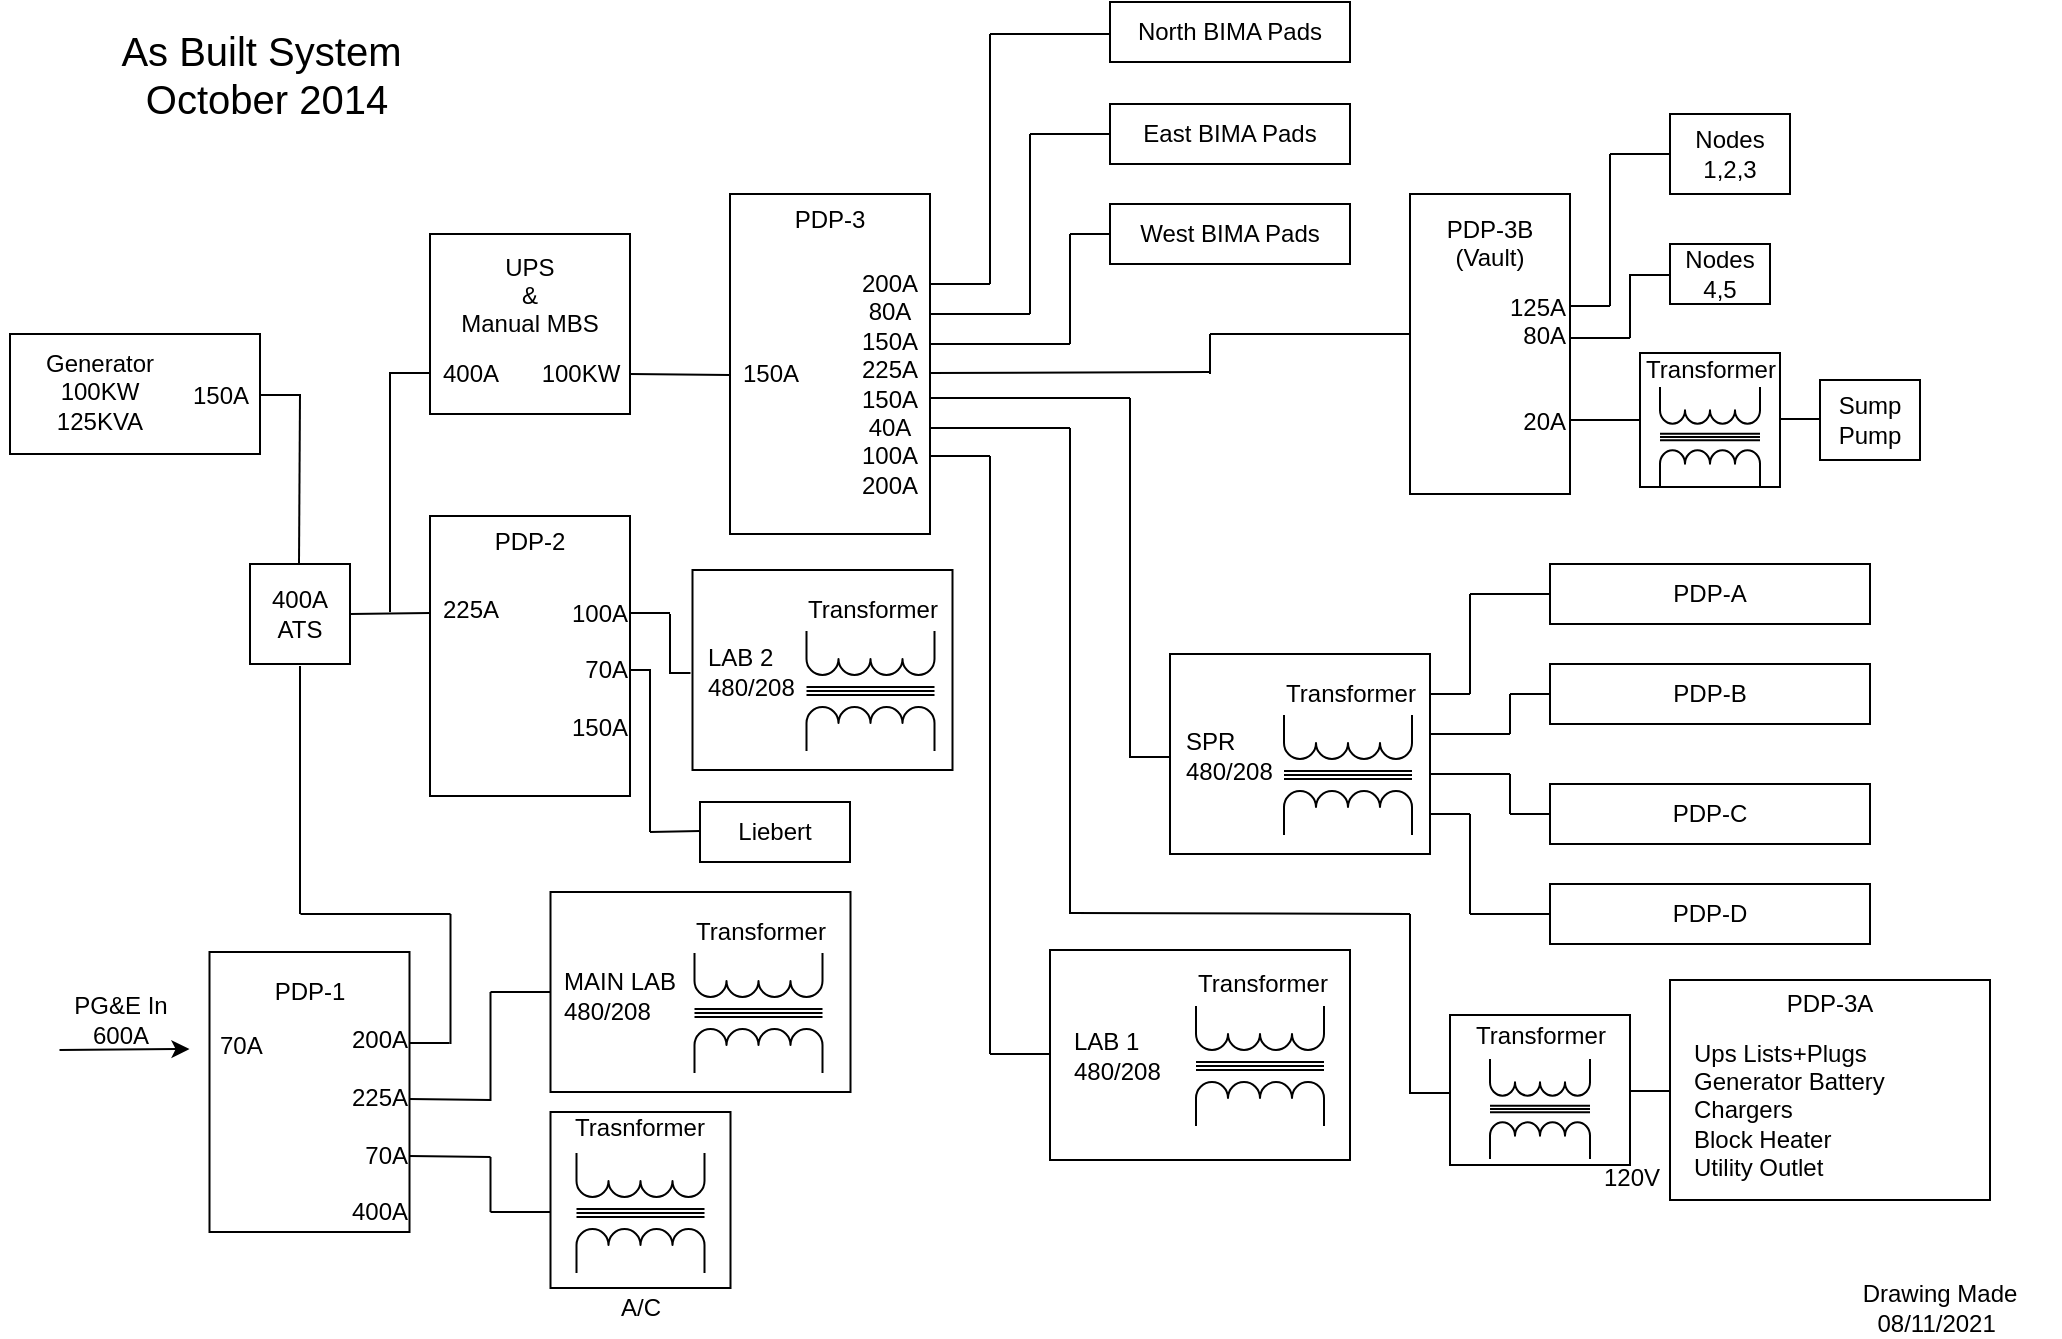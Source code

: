<mxfile version="14.8.2" type="device"><diagram id="Dt4W1MnMIXrT2MhQ-Fy2" name="Page-1"><mxGraphModel dx="1118" dy="735" grid="1" gridSize="10" guides="1" tooltips="1" connect="1" arrows="1" fold="1" page="1" pageScale="1" pageWidth="827" pageHeight="1169" math="0" shadow="0"><root><mxCell id="0"/><mxCell id="1" parent="0"/><mxCell id="1QNPYIcT4z8EZCShUoJh-1" value="UPS&lt;br&gt;&amp;amp;&lt;br&gt;Manual MBS&lt;br&gt;&lt;br&gt;&lt;br&gt;" style="rounded=0;whiteSpace=wrap;html=1;" vertex="1" parent="1"><mxGeometry x="250" y="140" width="100" height="90" as="geometry"/></mxCell><mxCell id="1QNPYIcT4z8EZCShUoJh-2" value="PDP-3&lt;br&gt;&lt;br&gt;&lt;br&gt;&lt;br&gt;&lt;br&gt;&lt;br&gt;&lt;br&gt;&lt;br&gt;&lt;br&gt;&lt;br&gt;&lt;br&gt;" style="rounded=0;whiteSpace=wrap;html=1;align=center;" vertex="1" parent="1"><mxGeometry x="400" y="120" width="100" height="170" as="geometry"/></mxCell><mxCell id="1QNPYIcT4z8EZCShUoJh-3" value="" style="rounded=0;whiteSpace=wrap;html=1;" vertex="1" parent="1"><mxGeometry x="620" y="350" width="130" height="100" as="geometry"/></mxCell><mxCell id="1QNPYIcT4z8EZCShUoJh-4" value="200A&lt;br style=&quot;font-size: 11px&quot;&gt;80A&lt;br&gt;150A&lt;br&gt;225A&lt;br&gt;150A&lt;br&gt;40A&lt;br&gt;100A&lt;br&gt;200A" style="text;html=1;strokeColor=none;fillColor=none;align=center;verticalAlign=middle;whiteSpace=wrap;rounded=0;" vertex="1" parent="1"><mxGeometry x="460" y="150" width="40" height="130" as="geometry"/></mxCell><mxCell id="1QNPYIcT4z8EZCShUoJh-5" value="" style="endArrow=none;html=1;" edge="1" parent="1"><mxGeometry width="50" height="50" relative="1" as="geometry"><mxPoint x="500" y="165" as="sourcePoint"/><mxPoint x="530" y="165" as="targetPoint"/></mxGeometry></mxCell><mxCell id="1QNPYIcT4z8EZCShUoJh-6" value="" style="endArrow=none;html=1;" edge="1" parent="1"><mxGeometry width="50" height="50" relative="1" as="geometry"><mxPoint x="530" y="165" as="sourcePoint"/><mxPoint x="530" y="40" as="targetPoint"/></mxGeometry></mxCell><mxCell id="1QNPYIcT4z8EZCShUoJh-7" value="" style="endArrow=none;html=1;" edge="1" parent="1"><mxGeometry width="50" height="50" relative="1" as="geometry"><mxPoint x="530" y="40" as="sourcePoint"/><mxPoint x="590" y="40" as="targetPoint"/></mxGeometry></mxCell><mxCell id="1QNPYIcT4z8EZCShUoJh-9" value="North BIMA Pads" style="rounded=0;whiteSpace=wrap;html=1;" vertex="1" parent="1"><mxGeometry x="590" y="24" width="120" height="30" as="geometry"/></mxCell><mxCell id="1QNPYIcT4z8EZCShUoJh-10" value="" style="endArrow=none;html=1;" edge="1" parent="1"><mxGeometry width="50" height="50" relative="1" as="geometry"><mxPoint x="500" y="180" as="sourcePoint"/><mxPoint x="550" y="180" as="targetPoint"/></mxGeometry></mxCell><mxCell id="1QNPYIcT4z8EZCShUoJh-11" value="East BIMA Pads" style="rounded=0;whiteSpace=wrap;html=1;" vertex="1" parent="1"><mxGeometry x="590" y="75" width="120" height="30" as="geometry"/></mxCell><mxCell id="1QNPYIcT4z8EZCShUoJh-12" value="" style="endArrow=none;html=1;" edge="1" parent="1"><mxGeometry width="50" height="50" relative="1" as="geometry"><mxPoint x="550" y="180" as="sourcePoint"/><mxPoint x="550" y="90" as="targetPoint"/></mxGeometry></mxCell><mxCell id="1QNPYIcT4z8EZCShUoJh-13" value="" style="endArrow=none;html=1;" edge="1" parent="1"><mxGeometry width="50" height="50" relative="1" as="geometry"><mxPoint x="550" y="90" as="sourcePoint"/><mxPoint x="590" y="90" as="targetPoint"/></mxGeometry></mxCell><mxCell id="1QNPYIcT4z8EZCShUoJh-14" value="West BIMA Pads" style="rounded=0;whiteSpace=wrap;html=1;" vertex="1" parent="1"><mxGeometry x="590" y="125" width="120" height="30" as="geometry"/></mxCell><mxCell id="1QNPYIcT4z8EZCShUoJh-15" value="" style="endArrow=none;html=1;" edge="1" parent="1"><mxGeometry width="50" height="50" relative="1" as="geometry"><mxPoint x="500" y="195" as="sourcePoint"/><mxPoint x="570" y="195" as="targetPoint"/></mxGeometry></mxCell><mxCell id="1QNPYIcT4z8EZCShUoJh-16" value="" style="endArrow=none;html=1;" edge="1" parent="1"><mxGeometry width="50" height="50" relative="1" as="geometry"><mxPoint x="570" y="195" as="sourcePoint"/><mxPoint x="570" y="140" as="targetPoint"/></mxGeometry></mxCell><mxCell id="1QNPYIcT4z8EZCShUoJh-18" value="" style="endArrow=none;html=1;" edge="1" parent="1"><mxGeometry width="50" height="50" relative="1" as="geometry"><mxPoint x="570" y="140" as="sourcePoint"/><mxPoint x="590" y="140" as="targetPoint"/></mxGeometry></mxCell><mxCell id="1QNPYIcT4z8EZCShUoJh-20" value="" style="endArrow=none;html=1;" edge="1" parent="1"><mxGeometry width="50" height="50" relative="1" as="geometry"><mxPoint x="640" y="210" as="sourcePoint"/><mxPoint x="640" y="190" as="targetPoint"/></mxGeometry></mxCell><mxCell id="1QNPYIcT4z8EZCShUoJh-22" value="PDP-3B&lt;br&gt;(Vault)&lt;br&gt;&lt;br&gt;&lt;br&gt;&lt;br&gt;&lt;br&gt;&lt;br&gt;&lt;br&gt;&lt;br&gt;" style="rounded=0;whiteSpace=wrap;html=1;" vertex="1" parent="1"><mxGeometry x="740" y="120" width="80" height="150" as="geometry"/></mxCell><mxCell id="1QNPYIcT4z8EZCShUoJh-24" value="125A&lt;br&gt;80A&lt;br&gt;&lt;br&gt;&lt;br&gt;&lt;div&gt;20A&lt;/div&gt;" style="text;html=1;strokeColor=none;fillColor=none;align=right;verticalAlign=middle;whiteSpace=wrap;rounded=0;" vertex="1" parent="1"><mxGeometry x="780" y="140" width="40" height="130" as="geometry"/></mxCell><mxCell id="1QNPYIcT4z8EZCShUoJh-25" value="" style="endArrow=none;html=1;entryX=0;entryY=0.5;entryDx=0;entryDy=0;" edge="1" parent="1" target="1QNPYIcT4z8EZCShUoJh-26"><mxGeometry width="50" height="50" relative="1" as="geometry"><mxPoint x="820" y="233" as="sourcePoint"/><mxPoint x="850" y="233" as="targetPoint"/></mxGeometry></mxCell><mxCell id="1QNPYIcT4z8EZCShUoJh-26" value="" style="rounded=0;whiteSpace=wrap;html=1;" vertex="1" parent="1"><mxGeometry x="855" y="199.5" width="70" height="67" as="geometry"/></mxCell><mxCell id="1QNPYIcT4z8EZCShUoJh-29" value="" style="endArrow=none;html=1;" edge="1" parent="1"><mxGeometry width="50" height="50" relative="1" as="geometry"><mxPoint x="925" y="232.5" as="sourcePoint"/><mxPoint x="945" y="232.5" as="targetPoint"/></mxGeometry></mxCell><mxCell id="1QNPYIcT4z8EZCShUoJh-30" value="Sump&lt;br&gt;Pump" style="rounded=0;whiteSpace=wrap;html=1;" vertex="1" parent="1"><mxGeometry x="945" y="213" width="50" height="40" as="geometry"/></mxCell><mxCell id="1QNPYIcT4z8EZCShUoJh-32" value="" style="endArrow=none;html=1;" edge="1" parent="1"><mxGeometry width="50" height="50" relative="1" as="geometry"><mxPoint x="500" y="209.5" as="sourcePoint"/><mxPoint x="640" y="209" as="targetPoint"/></mxGeometry></mxCell><mxCell id="1QNPYIcT4z8EZCShUoJh-33" value="" style="endArrow=none;html=1;" edge="1" parent="1"><mxGeometry width="50" height="50" relative="1" as="geometry"><mxPoint x="640" y="190" as="sourcePoint"/><mxPoint x="740" y="190" as="targetPoint"/></mxGeometry></mxCell><mxCell id="1QNPYIcT4z8EZCShUoJh-34" value="" style="endArrow=none;html=1;" edge="1" parent="1"><mxGeometry width="50" height="50" relative="1" as="geometry"><mxPoint x="820" y="176" as="sourcePoint"/><mxPoint x="840" y="176" as="targetPoint"/></mxGeometry></mxCell><mxCell id="1QNPYIcT4z8EZCShUoJh-35" value="" style="endArrow=none;html=1;" edge="1" parent="1"><mxGeometry width="50" height="50" relative="1" as="geometry"><mxPoint x="840" y="176" as="sourcePoint"/><mxPoint x="840" y="100" as="targetPoint"/></mxGeometry></mxCell><mxCell id="1QNPYIcT4z8EZCShUoJh-36" value="" style="endArrow=none;html=1;" edge="1" parent="1"><mxGeometry width="50" height="50" relative="1" as="geometry"><mxPoint x="840" y="100" as="sourcePoint"/><mxPoint x="870" y="100" as="targetPoint"/></mxGeometry></mxCell><mxCell id="1QNPYIcT4z8EZCShUoJh-37" value="Nodes&lt;br&gt;1,2,3" style="rounded=0;whiteSpace=wrap;html=1;" vertex="1" parent="1"><mxGeometry x="870" y="80" width="60" height="40" as="geometry"/></mxCell><mxCell id="1QNPYIcT4z8EZCShUoJh-39" value="" style="endArrow=none;html=1;" edge="1" parent="1"><mxGeometry width="50" height="50" relative="1" as="geometry"><mxPoint x="820" y="192" as="sourcePoint"/><mxPoint x="850" y="192" as="targetPoint"/></mxGeometry></mxCell><mxCell id="1QNPYIcT4z8EZCShUoJh-40" value="" style="endArrow=none;html=1;" edge="1" parent="1"><mxGeometry width="50" height="50" relative="1" as="geometry"><mxPoint x="850" y="192" as="sourcePoint"/><mxPoint x="850" y="160" as="targetPoint"/></mxGeometry></mxCell><mxCell id="1QNPYIcT4z8EZCShUoJh-41" value="Nodes&lt;br&gt;4,5" style="rounded=0;whiteSpace=wrap;html=1;" vertex="1" parent="1"><mxGeometry x="870" y="145" width="50" height="30" as="geometry"/></mxCell><mxCell id="1QNPYIcT4z8EZCShUoJh-42" value="" style="endArrow=none;html=1;" edge="1" parent="1"><mxGeometry width="50" height="50" relative="1" as="geometry"><mxPoint x="850" y="160.5" as="sourcePoint"/><mxPoint x="870" y="160.5" as="targetPoint"/></mxGeometry></mxCell><mxCell id="1QNPYIcT4z8EZCShUoJh-43" value="" style="endArrow=none;html=1;" edge="1" parent="1"><mxGeometry width="50" height="50" relative="1" as="geometry"><mxPoint x="500" y="222" as="sourcePoint"/><mxPoint x="600" y="222" as="targetPoint"/></mxGeometry></mxCell><mxCell id="1QNPYIcT4z8EZCShUoJh-44" value="" style="endArrow=none;html=1;" edge="1" parent="1"><mxGeometry width="50" height="50" relative="1" as="geometry"><mxPoint x="600" y="402" as="sourcePoint"/><mxPoint x="600" y="222" as="targetPoint"/></mxGeometry></mxCell><mxCell id="1QNPYIcT4z8EZCShUoJh-45" value="" style="endArrow=none;html=1;" edge="1" parent="1"><mxGeometry width="50" height="50" relative="1" as="geometry"><mxPoint x="600" y="401.5" as="sourcePoint"/><mxPoint x="620" y="401.5" as="targetPoint"/></mxGeometry></mxCell><mxCell id="1QNPYIcT4z8EZCShUoJh-46" value="SPR&lt;br&gt;480/208" style="text;html=1;strokeColor=none;fillColor=none;align=left;verticalAlign=middle;whiteSpace=wrap;rounded=0;" vertex="1" parent="1"><mxGeometry x="626" y="381" width="60" height="40" as="geometry"/></mxCell><mxCell id="1QNPYIcT4z8EZCShUoJh-47" value="" style="endArrow=none;html=1;" edge="1" parent="1"><mxGeometry width="50" height="50" relative="1" as="geometry"><mxPoint x="750" y="370" as="sourcePoint"/><mxPoint x="770" y="370" as="targetPoint"/></mxGeometry></mxCell><mxCell id="1QNPYIcT4z8EZCShUoJh-48" value="PDP-A" style="rounded=0;whiteSpace=wrap;html=1;" vertex="1" parent="1"><mxGeometry x="810" y="305" width="160" height="30" as="geometry"/></mxCell><mxCell id="1QNPYIcT4z8EZCShUoJh-49" value="PDP-B" style="rounded=0;whiteSpace=wrap;html=1;" vertex="1" parent="1"><mxGeometry x="810" y="355" width="160" height="30" as="geometry"/></mxCell><mxCell id="1QNPYIcT4z8EZCShUoJh-50" value="PDP-C" style="rounded=0;whiteSpace=wrap;html=1;" vertex="1" parent="1"><mxGeometry x="810" y="415" width="160" height="30" as="geometry"/></mxCell><mxCell id="1QNPYIcT4z8EZCShUoJh-51" value="PDP-D" style="rounded=0;whiteSpace=wrap;html=1;" vertex="1" parent="1"><mxGeometry x="810" y="465" width="160" height="30" as="geometry"/></mxCell><mxCell id="1QNPYIcT4z8EZCShUoJh-52" value="" style="endArrow=none;html=1;" edge="1" parent="1"><mxGeometry width="50" height="50" relative="1" as="geometry"><mxPoint x="750" y="430" as="sourcePoint"/><mxPoint x="770" y="430" as="targetPoint"/></mxGeometry></mxCell><mxCell id="1QNPYIcT4z8EZCShUoJh-53" value="" style="endArrow=none;html=1;" edge="1" parent="1"><mxGeometry width="50" height="50" relative="1" as="geometry"><mxPoint x="770" y="480" as="sourcePoint"/><mxPoint x="770" y="430" as="targetPoint"/></mxGeometry></mxCell><mxCell id="1QNPYIcT4z8EZCShUoJh-54" value="" style="endArrow=none;html=1;" edge="1" parent="1"><mxGeometry width="50" height="50" relative="1" as="geometry"><mxPoint x="770" y="480" as="sourcePoint"/><mxPoint x="810" y="480" as="targetPoint"/></mxGeometry></mxCell><mxCell id="1QNPYIcT4z8EZCShUoJh-55" value="" style="endArrow=none;html=1;" edge="1" parent="1"><mxGeometry width="50" height="50" relative="1" as="geometry"><mxPoint x="750" y="410" as="sourcePoint"/><mxPoint x="790" y="410" as="targetPoint"/></mxGeometry></mxCell><mxCell id="1QNPYIcT4z8EZCShUoJh-56" value="" style="endArrow=none;html=1;" edge="1" parent="1"><mxGeometry width="50" height="50" relative="1" as="geometry"><mxPoint x="790" y="430" as="sourcePoint"/><mxPoint x="790" y="410" as="targetPoint"/></mxGeometry></mxCell><mxCell id="1QNPYIcT4z8EZCShUoJh-57" value="" style="endArrow=none;html=1;" edge="1" parent="1"><mxGeometry width="50" height="50" relative="1" as="geometry"><mxPoint x="790" y="430" as="sourcePoint"/><mxPoint x="810" y="430" as="targetPoint"/></mxGeometry></mxCell><mxCell id="1QNPYIcT4z8EZCShUoJh-58" value="" style="endArrow=none;html=1;" edge="1" parent="1"><mxGeometry width="50" height="50" relative="1" as="geometry"><mxPoint x="770" y="370" as="sourcePoint"/><mxPoint x="770" y="320" as="targetPoint"/></mxGeometry></mxCell><mxCell id="1QNPYIcT4z8EZCShUoJh-59" value="" style="endArrow=none;html=1;" edge="1" parent="1"><mxGeometry width="50" height="50" relative="1" as="geometry"><mxPoint x="750" y="390" as="sourcePoint"/><mxPoint x="790" y="390" as="targetPoint"/></mxGeometry></mxCell><mxCell id="1QNPYIcT4z8EZCShUoJh-60" value="" style="endArrow=none;html=1;" edge="1" parent="1"><mxGeometry width="50" height="50" relative="1" as="geometry"><mxPoint x="790" y="390" as="sourcePoint"/><mxPoint x="790" y="370" as="targetPoint"/></mxGeometry></mxCell><mxCell id="1QNPYIcT4z8EZCShUoJh-61" value="" style="endArrow=none;html=1;" edge="1" parent="1"><mxGeometry width="50" height="50" relative="1" as="geometry"><mxPoint x="790" y="370" as="sourcePoint"/><mxPoint x="810" y="370" as="targetPoint"/></mxGeometry></mxCell><mxCell id="1QNPYIcT4z8EZCShUoJh-62" value="" style="endArrow=none;html=1;" edge="1" parent="1"><mxGeometry width="50" height="50" relative="1" as="geometry"><mxPoint x="770" y="320" as="sourcePoint"/><mxPoint x="810" y="320" as="targetPoint"/></mxGeometry></mxCell><mxCell id="1QNPYIcT4z8EZCShUoJh-63" value="" style="endArrow=none;html=1;" edge="1" parent="1"><mxGeometry width="50" height="50" relative="1" as="geometry"><mxPoint x="500" y="237" as="sourcePoint"/><mxPoint x="570" y="237" as="targetPoint"/></mxGeometry></mxCell><mxCell id="1QNPYIcT4z8EZCShUoJh-64" value="" style="endArrow=none;html=1;" edge="1" parent="1"><mxGeometry width="50" height="50" relative="1" as="geometry"><mxPoint x="570" y="480" as="sourcePoint"/><mxPoint x="570" y="237" as="targetPoint"/></mxGeometry></mxCell><mxCell id="1QNPYIcT4z8EZCShUoJh-65" value="" style="endArrow=none;html=1;" edge="1" parent="1"><mxGeometry width="50" height="50" relative="1" as="geometry"><mxPoint x="570" y="479.5" as="sourcePoint"/><mxPoint x="740" y="480" as="targetPoint"/></mxGeometry></mxCell><mxCell id="1QNPYIcT4z8EZCShUoJh-66" value="" style="endArrow=none;html=1;" edge="1" parent="1"><mxGeometry width="50" height="50" relative="1" as="geometry"><mxPoint x="740" y="570" as="sourcePoint"/><mxPoint x="740" y="480" as="targetPoint"/></mxGeometry></mxCell><mxCell id="1QNPYIcT4z8EZCShUoJh-67" value="" style="rounded=0;whiteSpace=wrap;html=1;" vertex="1" parent="1"><mxGeometry x="760" y="530.5" width="90" height="75" as="geometry"/></mxCell><mxCell id="1QNPYIcT4z8EZCShUoJh-68" value="" style="endArrow=none;html=1;" edge="1" parent="1"><mxGeometry width="50" height="50" relative="1" as="geometry"><mxPoint x="850" y="568.5" as="sourcePoint"/><mxPoint x="870" y="568.5" as="targetPoint"/></mxGeometry></mxCell><mxCell id="1QNPYIcT4z8EZCShUoJh-70" value="PDP-3A&lt;br&gt;&lt;br&gt;&lt;br&gt;&lt;br&gt;&lt;br&gt;&lt;br&gt;&lt;br&gt;" style="rounded=0;whiteSpace=wrap;html=1;" vertex="1" parent="1"><mxGeometry x="870" y="513" width="160" height="110" as="geometry"/></mxCell><mxCell id="1QNPYIcT4z8EZCShUoJh-71" value="Ups Lists+Plugs&lt;br&gt;Generator Battery&lt;br&gt;Chargers&lt;br&gt;Block Heater&lt;br&gt;Utility Outlet" style="text;html=1;strokeColor=none;fillColor=none;align=left;verticalAlign=middle;whiteSpace=wrap;rounded=0;" vertex="1" parent="1"><mxGeometry x="880" y="538" width="100" height="80" as="geometry"/></mxCell><mxCell id="1QNPYIcT4z8EZCShUoJh-72" value="" style="endArrow=none;html=1;" edge="1" parent="1"><mxGeometry width="50" height="50" relative="1" as="geometry"><mxPoint x="740" y="569.5" as="sourcePoint"/><mxPoint x="760" y="569.5" as="targetPoint"/></mxGeometry></mxCell><mxCell id="1QNPYIcT4z8EZCShUoJh-73" value="120V" style="text;html=1;strokeColor=none;fillColor=none;align=center;verticalAlign=middle;whiteSpace=wrap;rounded=0;" vertex="1" parent="1"><mxGeometry x="831" y="601.5" width="40" height="20" as="geometry"/></mxCell><mxCell id="1QNPYIcT4z8EZCShUoJh-74" value="" style="endArrow=none;html=1;" edge="1" parent="1"><mxGeometry width="50" height="50" relative="1" as="geometry"><mxPoint x="500" y="251" as="sourcePoint"/><mxPoint x="530" y="251" as="targetPoint"/></mxGeometry></mxCell><mxCell id="1QNPYIcT4z8EZCShUoJh-75" value="" style="endArrow=none;html=1;" edge="1" parent="1"><mxGeometry width="50" height="50" relative="1" as="geometry"><mxPoint x="530" y="550" as="sourcePoint"/><mxPoint x="530" y="251" as="targetPoint"/></mxGeometry></mxCell><mxCell id="1QNPYIcT4z8EZCShUoJh-76" value="" style="rounded=0;whiteSpace=wrap;html=1;" vertex="1" parent="1"><mxGeometry x="560" y="498" width="150" height="105" as="geometry"/></mxCell><mxCell id="1QNPYIcT4z8EZCShUoJh-78" value="LAB 1&lt;br&gt;480/208" style="text;html=1;strokeColor=none;fillColor=none;align=left;verticalAlign=middle;whiteSpace=wrap;rounded=0;" vertex="1" parent="1"><mxGeometry x="570" y="530.5" width="80" height="40" as="geometry"/></mxCell><mxCell id="1QNPYIcT4z8EZCShUoJh-79" value="" style="endArrow=none;html=1;" edge="1" parent="1"><mxGeometry width="50" height="50" relative="1" as="geometry"><mxPoint x="530" y="550" as="sourcePoint"/><mxPoint x="560" y="550" as="targetPoint"/></mxGeometry></mxCell><mxCell id="1QNPYIcT4z8EZCShUoJh-80" value="100KW" style="text;html=1;align=center;verticalAlign=middle;resizable=0;points=[];autosize=1;strokeColor=none;" vertex="1" parent="1"><mxGeometry x="300" y="200" width="50" height="20" as="geometry"/></mxCell><mxCell id="1QNPYIcT4z8EZCShUoJh-81" value="" style="endArrow=none;html=1;" edge="1" parent="1"><mxGeometry width="50" height="50" relative="1" as="geometry"><mxPoint x="350" y="210" as="sourcePoint"/><mxPoint x="400" y="210.5" as="targetPoint"/></mxGeometry></mxCell><mxCell id="1QNPYIcT4z8EZCShUoJh-82" value="150A" style="text;html=1;align=center;verticalAlign=middle;resizable=0;points=[];autosize=1;strokeColor=none;" vertex="1" parent="1"><mxGeometry x="400" y="200" width="40" height="20" as="geometry"/></mxCell><mxCell id="1QNPYIcT4z8EZCShUoJh-83" value="400A&lt;br&gt;ATS" style="rounded=0;whiteSpace=wrap;html=1;" vertex="1" parent="1"><mxGeometry x="160" y="305" width="50" height="50" as="geometry"/></mxCell><mxCell id="1QNPYIcT4z8EZCShUoJh-84" value="400A" style="text;html=1;align=center;verticalAlign=middle;resizable=0;points=[];autosize=1;strokeColor=none;" vertex="1" parent="1"><mxGeometry x="250" y="200" width="40" height="20" as="geometry"/></mxCell><mxCell id="1QNPYIcT4z8EZCShUoJh-85" value="PDP-2&lt;br&gt;&lt;br&gt;&lt;br&gt;&lt;br&gt;&lt;br&gt;&lt;br&gt;&lt;br&gt;&lt;br&gt;&lt;br&gt;" style="rounded=0;whiteSpace=wrap;html=1;" vertex="1" parent="1"><mxGeometry x="250" y="281" width="100" height="140" as="geometry"/></mxCell><mxCell id="1QNPYIcT4z8EZCShUoJh-86" value="225A" style="text;html=1;align=center;verticalAlign=middle;resizable=0;points=[];autosize=1;strokeColor=none;" vertex="1" parent="1"><mxGeometry x="250" y="318" width="40" height="20" as="geometry"/></mxCell><mxCell id="1QNPYIcT4z8EZCShUoJh-87" value="" style="endArrow=none;html=1;" edge="1" parent="1"><mxGeometry width="50" height="50" relative="1" as="geometry"><mxPoint x="230" y="329" as="sourcePoint"/><mxPoint x="230" y="209" as="targetPoint"/></mxGeometry></mxCell><mxCell id="1QNPYIcT4z8EZCShUoJh-89" value="" style="endArrow=none;html=1;" edge="1" parent="1"><mxGeometry width="50" height="50" relative="1" as="geometry"><mxPoint x="210" y="330" as="sourcePoint"/><mxPoint x="250" y="329.5" as="targetPoint"/></mxGeometry></mxCell><mxCell id="1QNPYIcT4z8EZCShUoJh-90" value="100A&lt;br&gt;&lt;br&gt;70A&lt;br&gt;&lt;br&gt;150A" style="text;html=1;align=right;verticalAlign=middle;resizable=0;points=[];autosize=1;strokeColor=none;" vertex="1" parent="1"><mxGeometry x="310" y="318" width="40" height="80" as="geometry"/></mxCell><mxCell id="1QNPYIcT4z8EZCShUoJh-92" value="Liebert" style="rounded=0;whiteSpace=wrap;html=1;" vertex="1" parent="1"><mxGeometry x="385" y="424" width="75" height="30" as="geometry"/></mxCell><mxCell id="1QNPYIcT4z8EZCShUoJh-94" value="" style="endArrow=none;html=1;" edge="1" parent="1"><mxGeometry width="50" height="50" relative="1" as="geometry"><mxPoint x="350" y="358" as="sourcePoint"/><mxPoint x="360" y="358" as="targetPoint"/></mxGeometry></mxCell><mxCell id="1QNPYIcT4z8EZCShUoJh-95" value="" style="endArrow=none;html=1;" edge="1" parent="1"><mxGeometry width="50" height="50" relative="1" as="geometry"><mxPoint x="386" y="386.5" as="sourcePoint"/><mxPoint x="386" y="356.5" as="targetPoint"/></mxGeometry></mxCell><mxCell id="1QNPYIcT4z8EZCShUoJh-97" value="" style="endArrow=none;html=1;" edge="1" parent="1"><mxGeometry width="50" height="50" relative="1" as="geometry"><mxPoint x="184.5" y="305" as="sourcePoint"/><mxPoint x="185" y="220" as="targetPoint"/></mxGeometry></mxCell><mxCell id="1QNPYIcT4z8EZCShUoJh-98" value="" style="rounded=0;whiteSpace=wrap;html=1;align=center;" vertex="1" parent="1"><mxGeometry x="40" y="190" width="125" height="60" as="geometry"/></mxCell><mxCell id="1QNPYIcT4z8EZCShUoJh-99" value="Generator&lt;br&gt;100KW&lt;br&gt;&lt;div&gt;125KVA&lt;/div&gt;" style="text;html=1;strokeColor=none;fillColor=none;align=center;verticalAlign=middle;whiteSpace=wrap;rounded=0;" vertex="1" parent="1"><mxGeometry x="35" y="190" width="100" height="58" as="geometry"/></mxCell><mxCell id="1QNPYIcT4z8EZCShUoJh-100" value="150A" style="text;html=1;align=center;verticalAlign=middle;resizable=0;points=[];autosize=1;strokeColor=none;" vertex="1" parent="1"><mxGeometry x="125" y="211" width="40" height="20" as="geometry"/></mxCell><mxCell id="1QNPYIcT4z8EZCShUoJh-101" value="" style="endArrow=none;html=1;" edge="1" parent="1"><mxGeometry width="50" height="50" relative="1" as="geometry"><mxPoint x="165" y="220.5" as="sourcePoint"/><mxPoint x="185" y="220.5" as="targetPoint"/></mxGeometry></mxCell><mxCell id="1QNPYIcT4z8EZCShUoJh-102" value="PDP-1&lt;br&gt;&lt;br&gt;&lt;br&gt;&lt;br&gt;&lt;br&gt;&lt;br&gt;&lt;br&gt;&lt;br&gt;" style="rounded=0;whiteSpace=wrap;html=1;" vertex="1" parent="1"><mxGeometry x="139.75" y="499" width="100" height="140" as="geometry"/></mxCell><mxCell id="1QNPYIcT4z8EZCShUoJh-103" value="" style="endArrow=none;html=1;" edge="1" parent="1"><mxGeometry width="50" height="50" relative="1" as="geometry"><mxPoint x="185" y="480" as="sourcePoint"/><mxPoint x="185" y="356" as="targetPoint"/></mxGeometry></mxCell><mxCell id="1QNPYIcT4z8EZCShUoJh-104" value="" style="endArrow=classic;html=1;" edge="1" parent="1"><mxGeometry width="50" height="50" relative="1" as="geometry"><mxPoint x="64.75" y="548" as="sourcePoint"/><mxPoint x="129.75" y="547.5" as="targetPoint"/></mxGeometry></mxCell><mxCell id="1QNPYIcT4z8EZCShUoJh-105" value="PG&amp;amp;E In&lt;br&gt;600A" style="text;html=1;align=center;verticalAlign=middle;resizable=0;points=[];autosize=1;strokeColor=none;" vertex="1" parent="1"><mxGeometry x="64.75" y="518" width="60" height="30" as="geometry"/></mxCell><mxCell id="1QNPYIcT4z8EZCShUoJh-106" value="70A" style="text;html=1;align=left;verticalAlign=middle;resizable=0;points=[];autosize=1;strokeColor=none;" vertex="1" parent="1"><mxGeometry x="142.75" y="536" width="40" height="20" as="geometry"/></mxCell><mxCell id="1QNPYIcT4z8EZCShUoJh-107" value="200A&lt;br&gt;&lt;br&gt;225A&lt;br&gt;&lt;br&gt;70A&lt;br&gt;&lt;br&gt;400A" style="text;html=1;align=right;verticalAlign=middle;resizable=0;points=[];autosize=1;strokeColor=none;" vertex="1" parent="1"><mxGeometry x="199.75" y="536" width="40" height="100" as="geometry"/></mxCell><mxCell id="1QNPYIcT4z8EZCShUoJh-108" value="" style="endArrow=none;html=1;" edge="1" parent="1"><mxGeometry width="50" height="50" relative="1" as="geometry"><mxPoint x="239.75" y="544.5" as="sourcePoint"/><mxPoint x="259.75" y="544.5" as="targetPoint"/></mxGeometry></mxCell><mxCell id="1QNPYIcT4z8EZCShUoJh-109" value="" style="endArrow=none;html=1;" edge="1" parent="1"><mxGeometry width="50" height="50" relative="1" as="geometry"><mxPoint x="260.25" y="545" as="sourcePoint"/><mxPoint x="260.25" y="480" as="targetPoint"/></mxGeometry></mxCell><mxCell id="1QNPYIcT4z8EZCShUoJh-110" value="" style="endArrow=none;html=1;" edge="1" parent="1"><mxGeometry width="50" height="50" relative="1" as="geometry"><mxPoint x="185.25" y="480" as="sourcePoint"/><mxPoint x="260.25" y="480" as="targetPoint"/></mxGeometry></mxCell><mxCell id="1QNPYIcT4z8EZCShUoJh-111" value="" style="rounded=0;whiteSpace=wrap;html=1;" vertex="1" parent="1"><mxGeometry x="310.25" y="469" width="150" height="100" as="geometry"/></mxCell><mxCell id="1QNPYIcT4z8EZCShUoJh-112" value="Trasnformer&lt;br&gt;&lt;br&gt;&lt;br&gt;&lt;br&gt;&lt;br&gt;&lt;br&gt;" style="rounded=0;whiteSpace=wrap;html=1;" vertex="1" parent="1"><mxGeometry x="310.25" y="579" width="90" height="88" as="geometry"/></mxCell><mxCell id="1QNPYIcT4z8EZCShUoJh-113" value="" style="endArrow=none;html=1;" edge="1" parent="1"><mxGeometry width="50" height="50" relative="1" as="geometry"><mxPoint x="239.75" y="572.5" as="sourcePoint"/><mxPoint x="280.25" y="573" as="targetPoint"/></mxGeometry></mxCell><mxCell id="1QNPYIcT4z8EZCShUoJh-114" value="" style="endArrow=none;html=1;" edge="1" parent="1"><mxGeometry width="50" height="50" relative="1" as="geometry"><mxPoint x="280.25" y="573.5" as="sourcePoint"/><mxPoint x="280.25" y="519" as="targetPoint"/></mxGeometry></mxCell><mxCell id="1QNPYIcT4z8EZCShUoJh-115" value="" style="endArrow=none;html=1;" edge="1" parent="1"><mxGeometry width="50" height="50" relative="1" as="geometry"><mxPoint x="280.25" y="519" as="sourcePoint"/><mxPoint x="310.25" y="519" as="targetPoint"/></mxGeometry></mxCell><mxCell id="1QNPYIcT4z8EZCShUoJh-116" value="" style="endArrow=none;html=1;" edge="1" parent="1"><mxGeometry width="50" height="50" relative="1" as="geometry"><mxPoint x="239.75" y="601" as="sourcePoint"/><mxPoint x="280.25" y="601.5" as="targetPoint"/></mxGeometry></mxCell><mxCell id="1QNPYIcT4z8EZCShUoJh-117" value="" style="endArrow=none;html=1;" edge="1" parent="1"><mxGeometry width="50" height="50" relative="1" as="geometry"><mxPoint x="280.25" y="629" as="sourcePoint"/><mxPoint x="280.25" y="601.5" as="targetPoint"/></mxGeometry></mxCell><mxCell id="1QNPYIcT4z8EZCShUoJh-118" value="" style="endArrow=none;html=1;" edge="1" parent="1"><mxGeometry width="50" height="50" relative="1" as="geometry"><mxPoint x="280.25" y="629" as="sourcePoint"/><mxPoint x="310.25" y="629" as="targetPoint"/></mxGeometry></mxCell><mxCell id="1QNPYIcT4z8EZCShUoJh-119" value="" style="pointerEvents=1;verticalLabelPosition=bottom;shadow=0;dashed=0;align=center;html=1;verticalAlign=top;shape=mxgraph.electrical.inductors.transformer_1;" vertex="1" parent="1"><mxGeometry x="323.25" y="599.5" width="64" height="60" as="geometry"/></mxCell><mxCell id="1QNPYIcT4z8EZCShUoJh-120" value="" style="pointerEvents=1;verticalLabelPosition=bottom;shadow=0;dashed=0;align=center;html=1;verticalAlign=top;shape=mxgraph.electrical.inductors.transformer_1;" vertex="1" parent="1"><mxGeometry x="633" y="526" width="64" height="60" as="geometry"/></mxCell><mxCell id="1QNPYIcT4z8EZCShUoJh-121" value="Transformer" style="text;html=1;align=center;verticalAlign=middle;resizable=0;points=[];autosize=1;strokeColor=none;" vertex="1" parent="1"><mxGeometry x="626" y="505" width="80" height="20" as="geometry"/></mxCell><mxCell id="1QNPYIcT4z8EZCShUoJh-122" value="A/C" style="text;html=1;align=center;verticalAlign=middle;resizable=0;points=[];autosize=1;strokeColor=none;" vertex="1" parent="1"><mxGeometry x="335.25" y="667" width="40" height="20" as="geometry"/></mxCell><mxCell id="1QNPYIcT4z8EZCShUoJh-123" value="" style="pointerEvents=1;verticalLabelPosition=bottom;shadow=0;dashed=0;align=center;html=1;verticalAlign=top;shape=mxgraph.electrical.inductors.transformer_1;" vertex="1" parent="1"><mxGeometry x="865" y="216.5" width="50" height="50" as="geometry"/></mxCell><mxCell id="1QNPYIcT4z8EZCShUoJh-124" value="Transformer" style="text;html=1;align=center;verticalAlign=middle;resizable=0;points=[];autosize=1;strokeColor=none;" vertex="1" parent="1"><mxGeometry x="850" y="197.5" width="80" height="20" as="geometry"/></mxCell><mxCell id="1QNPYIcT4z8EZCShUoJh-125" value="" style="pointerEvents=1;verticalLabelPosition=bottom;shadow=0;dashed=0;align=center;html=1;verticalAlign=top;shape=mxgraph.electrical.inductors.transformer_1;" vertex="1" parent="1"><mxGeometry x="677" y="380.5" width="64" height="60" as="geometry"/></mxCell><mxCell id="1QNPYIcT4z8EZCShUoJh-126" value="Transformer" style="text;html=1;align=center;verticalAlign=middle;resizable=0;points=[];autosize=1;strokeColor=none;" vertex="1" parent="1"><mxGeometry x="670" y="359.5" width="80" height="20" as="geometry"/></mxCell><mxCell id="1QNPYIcT4z8EZCShUoJh-127" value="" style="pointerEvents=1;verticalLabelPosition=bottom;shadow=0;dashed=0;align=center;html=1;verticalAlign=top;shape=mxgraph.electrical.inductors.transformer_1;" vertex="1" parent="1"><mxGeometry x="780" y="552.5" width="50" height="50" as="geometry"/></mxCell><mxCell id="1QNPYIcT4z8EZCShUoJh-128" value="Transformer" style="text;html=1;align=center;verticalAlign=middle;resizable=0;points=[];autosize=1;strokeColor=none;" vertex="1" parent="1"><mxGeometry x="765" y="530.5" width="80" height="20" as="geometry"/></mxCell><mxCell id="1QNPYIcT4z8EZCShUoJh-129" value="MAIN LAB&lt;br&gt;480/208" style="text;html=1;strokeColor=none;fillColor=none;align=left;verticalAlign=middle;whiteSpace=wrap;rounded=0;" vertex="1" parent="1"><mxGeometry x="315.25" y="501" width="80" height="40" as="geometry"/></mxCell><mxCell id="1QNPYIcT4z8EZCShUoJh-130" value="" style="pointerEvents=1;verticalLabelPosition=bottom;shadow=0;dashed=0;align=center;html=1;verticalAlign=top;shape=mxgraph.electrical.inductors.transformer_1;" vertex="1" parent="1"><mxGeometry x="382.25" y="499.5" width="64" height="60" as="geometry"/></mxCell><mxCell id="1QNPYIcT4z8EZCShUoJh-131" value="Transformer" style="text;html=1;align=center;verticalAlign=middle;resizable=0;points=[];autosize=1;strokeColor=none;" vertex="1" parent="1"><mxGeometry x="375.25" y="478.5" width="80" height="20" as="geometry"/></mxCell><mxCell id="1QNPYIcT4z8EZCShUoJh-132" value="" style="rounded=0;whiteSpace=wrap;html=1;" vertex="1" parent="1"><mxGeometry x="381.25" y="308" width="130" height="100" as="geometry"/></mxCell><mxCell id="1QNPYIcT4z8EZCShUoJh-133" value="LAB 2&lt;br&gt;480/208" style="text;html=1;strokeColor=none;fillColor=none;align=left;verticalAlign=middle;whiteSpace=wrap;rounded=0;" vertex="1" parent="1"><mxGeometry x="387.25" y="339" width="60" height="40" as="geometry"/></mxCell><mxCell id="1QNPYIcT4z8EZCShUoJh-134" value="" style="pointerEvents=1;verticalLabelPosition=bottom;shadow=0;dashed=0;align=center;html=1;verticalAlign=top;shape=mxgraph.electrical.inductors.transformer_1;" vertex="1" parent="1"><mxGeometry x="438.25" y="338.5" width="64" height="60" as="geometry"/></mxCell><mxCell id="1QNPYIcT4z8EZCShUoJh-135" value="Transformer" style="text;html=1;align=center;verticalAlign=middle;resizable=0;points=[];autosize=1;strokeColor=none;" vertex="1" parent="1"><mxGeometry x="431.25" y="317.5" width="80" height="20" as="geometry"/></mxCell><mxCell id="1QNPYIcT4z8EZCShUoJh-136" value="" style="endArrow=none;html=1;" edge="1" parent="1"><mxGeometry width="50" height="50" relative="1" as="geometry"><mxPoint x="360" y="439" as="sourcePoint"/><mxPoint x="360" y="357.5" as="targetPoint"/></mxGeometry></mxCell><mxCell id="1QNPYIcT4z8EZCShUoJh-138" value="" style="endArrow=none;html=1;" edge="1" parent="1"><mxGeometry width="50" height="50" relative="1" as="geometry"><mxPoint x="360" y="439" as="sourcePoint"/><mxPoint x="385" y="438.5" as="targetPoint"/></mxGeometry></mxCell><mxCell id="1QNPYIcT4z8EZCShUoJh-139" value="" style="endArrow=none;html=1;" edge="1" parent="1"><mxGeometry width="50" height="50" relative="1" as="geometry"><mxPoint x="370" y="360" as="sourcePoint"/><mxPoint x="370" y="330" as="targetPoint"/></mxGeometry></mxCell><mxCell id="1QNPYIcT4z8EZCShUoJh-141" value="" style="endArrow=none;html=1;" edge="1" parent="1"><mxGeometry width="50" height="50" relative="1" as="geometry"><mxPoint x="370.25" y="359.5" as="sourcePoint"/><mxPoint x="380.25" y="359.5" as="targetPoint"/></mxGeometry></mxCell><mxCell id="1QNPYIcT4z8EZCShUoJh-142" value="" style="endArrow=none;html=1;" edge="1" parent="1"><mxGeometry width="50" height="50" relative="1" as="geometry"><mxPoint x="350" y="329.5" as="sourcePoint"/><mxPoint x="370" y="329.5" as="targetPoint"/></mxGeometry></mxCell><mxCell id="1QNPYIcT4z8EZCShUoJh-144" value="" style="endArrow=none;html=1;" edge="1" parent="1"><mxGeometry width="50" height="50" relative="1" as="geometry"><mxPoint x="230" y="209.5" as="sourcePoint"/><mxPoint x="250" y="209.5" as="targetPoint"/></mxGeometry></mxCell><mxCell id="1QNPYIcT4z8EZCShUoJh-148" value="&lt;font style=&quot;font-size: 20px&quot;&gt;As Built System&amp;nbsp;&lt;br&gt;October 2014&lt;/font&gt;" style="text;html=1;strokeColor=none;fillColor=none;align=center;verticalAlign=middle;whiteSpace=wrap;rounded=0;" vertex="1" parent="1"><mxGeometry x="64.75" y="24" width="207.25" height="71" as="geometry"/></mxCell><mxCell id="1QNPYIcT4z8EZCShUoJh-149" value="Drawing Made 08/11/2021&amp;nbsp;" style="text;html=1;strokeColor=none;fillColor=none;align=center;verticalAlign=middle;whiteSpace=wrap;rounded=0;" vertex="1" parent="1"><mxGeometry x="945" y="667" width="120" height="20" as="geometry"/></mxCell></root></mxGraphModel></diagram></mxfile>